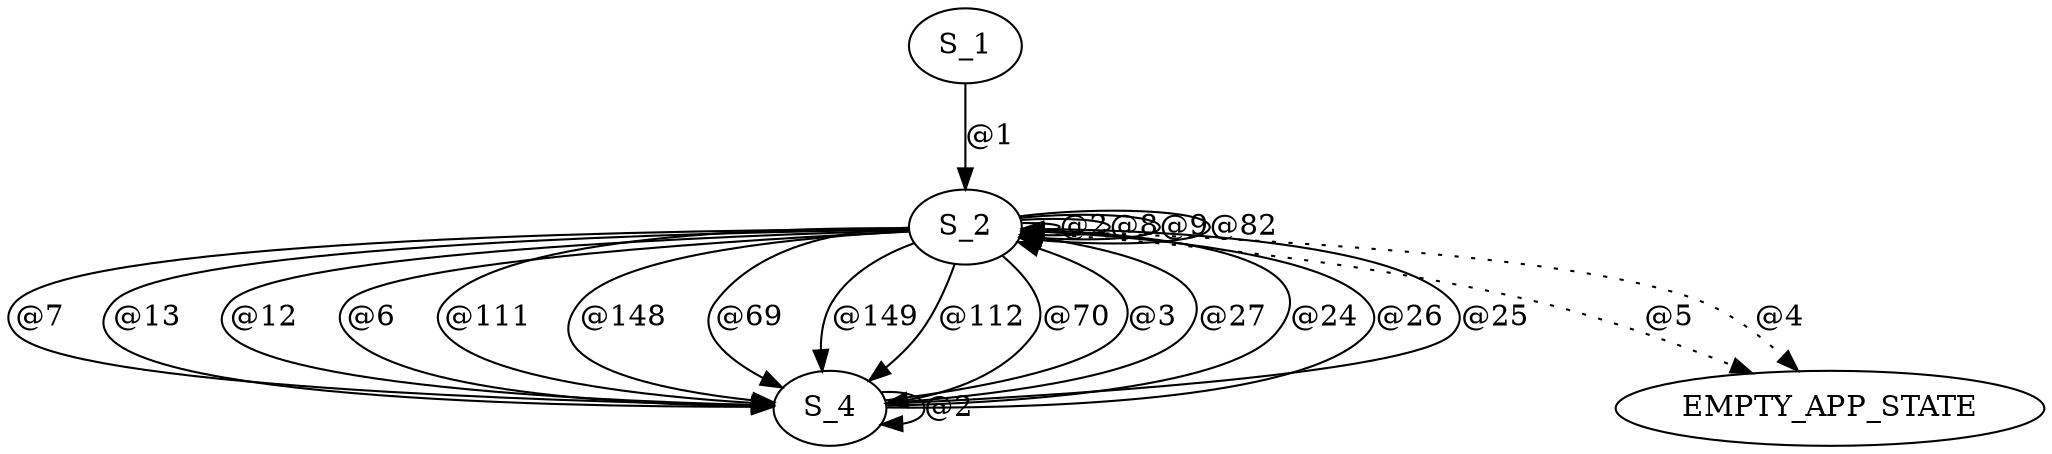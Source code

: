 digraph graphtest {
  S_1 -> S_2  [ label="@1"] ;
  S_2 -> S_2  [ label="@2"] ;
  S_2 -> S_4  [ label="@7"] ;
  S_2 -> EMPTY_APP_STATE  [ style=dotted,label="@5"] ;
  S_2 -> S_2  [ label="@8"] ;
  S_2 -> S_4  [ label="@13"] ;
  S_2 -> S_2  [ label="@9"] ;
  S_2 -> S_4  [ label="@12"] ;
  S_2 -> S_4  [ label="@6"] ;
  S_2 -> EMPTY_APP_STATE  [ style=dotted,label="@4"] ;
  S_2 -> S_2  [ label="@82"] ;
  S_2 -> S_4  [ label="@111"] ;
  S_2 -> S_4  [ label="@148"] ;
  S_2 -> S_4  [ label="@69"] ;
  S_2 -> S_4  [ label="@149"] ;
  S_2 -> S_4  [ label="@112"] ;
  S_2 -> S_4  [ label="@70"] ;
  S_4 -> S_2  [ label="@3"] ;
  S_4 -> S_2  [ label="@27"] ;
  S_4 -> S_2  [ label="@24"] ;
  S_4 -> S_2  [ label="@26"] ;
  S_4 -> S_2  [ label="@25"] ;
  S_4 -> S_4  [ label="@2"] ;
}
